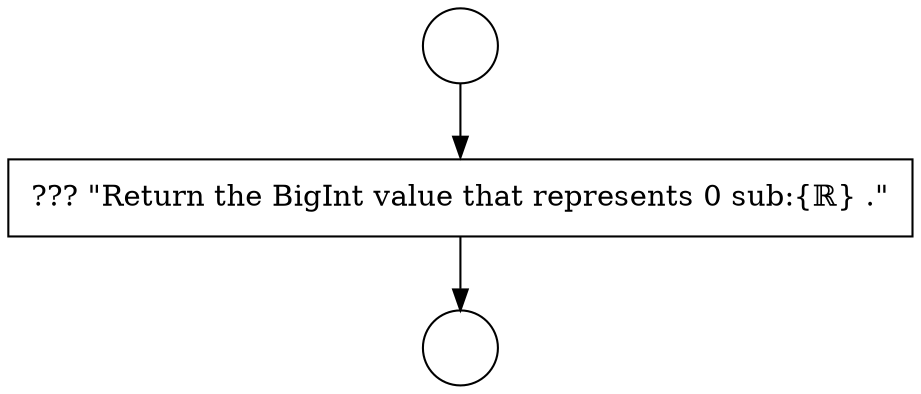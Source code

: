 digraph {
  node3611 [shape=circle label=" " color="black" fillcolor="white" style=filled]
  node3613 [shape=none, margin=0, label=<<font color="black">
    <table border="0" cellborder="1" cellspacing="0" cellpadding="10">
      <tr><td align="left">??? &quot;Return the BigInt value that represents 0 sub:{ℝ} .&quot;</td></tr>
    </table>
  </font>> color="black" fillcolor="white" style=filled]
  node3612 [shape=circle label=" " color="black" fillcolor="white" style=filled]
  node3611 -> node3613 [ color="black"]
  node3613 -> node3612 [ color="black"]
}
